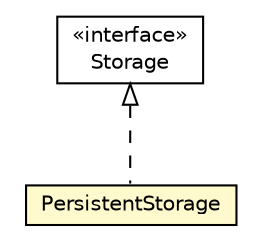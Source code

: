 #!/usr/local/bin/dot
#
# Class diagram 
# Generated by UMLGraph version R5_6-24-gf6e263 (http://www.umlgraph.org/)
#

digraph G {
	edge [fontname="Helvetica",fontsize=10,labelfontname="Helvetica",labelfontsize=10];
	node [fontname="Helvetica",fontsize=10,shape=plaintext];
	nodesep=0.25;
	ranksep=0.5;
	// io.reinert.requestor.PersistentStorage
	c21082 [label=<<table title="io.reinert.requestor.PersistentStorage" border="0" cellborder="1" cellspacing="0" cellpadding="2" port="p" bgcolor="lemonChiffon" href="./PersistentStorage.html">
		<tr><td><table border="0" cellspacing="0" cellpadding="1">
<tr><td align="center" balign="center"> PersistentStorage </td></tr>
		</table></td></tr>
		</table>>, URL="./PersistentStorage.html", fontname="Helvetica", fontcolor="black", fontsize=10.0];
	// io.reinert.requestor.Storage
	c21093 [label=<<table title="io.reinert.requestor.Storage" border="0" cellborder="1" cellspacing="0" cellpadding="2" port="p" href="./Storage.html">
		<tr><td><table border="0" cellspacing="0" cellpadding="1">
<tr><td align="center" balign="center"> &#171;interface&#187; </td></tr>
<tr><td align="center" balign="center"> Storage </td></tr>
		</table></td></tr>
		</table>>, URL="./Storage.html", fontname="Helvetica", fontcolor="black", fontsize=10.0];
	//io.reinert.requestor.PersistentStorage implements io.reinert.requestor.Storage
	c21093:p -> c21082:p [dir=back,arrowtail=empty,style=dashed];
}

